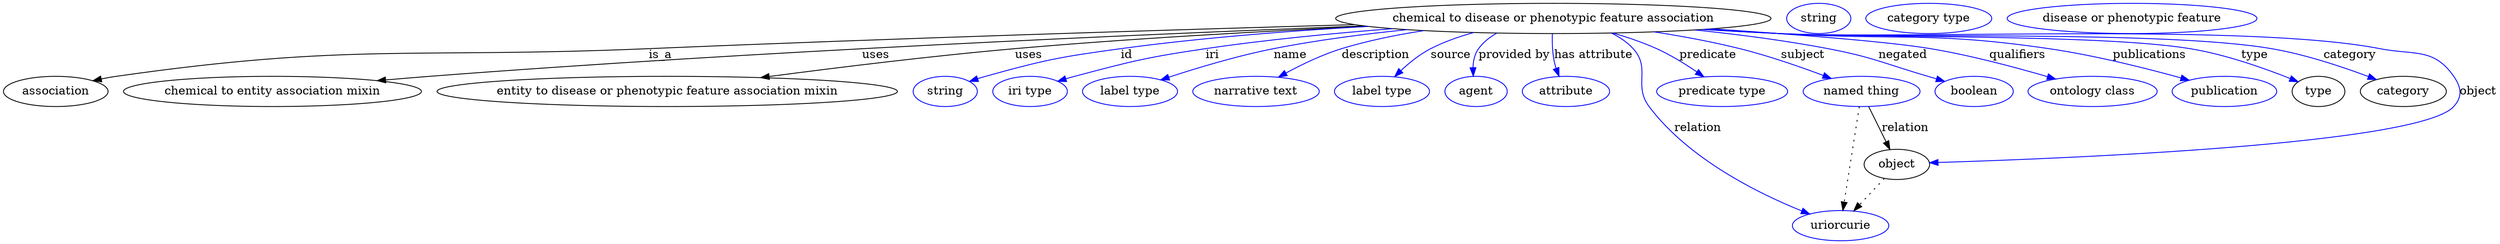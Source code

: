 digraph {
	graph [bb="0,0,2415,283"];
	node [label="\N"];
	"chemical to disease or phenotypic feature association"	[height=0.5,
		label="chemical to disease or phenotypic feature association",
		pos="1486,265",
		width=5.5426];
	association	[height=0.5,
		pos="50.046,178",
		width=1.3902];
	"chemical to disease or phenotypic feature association" -> association	[label=is_a,
		lp="598.05,221.5",
		pos="e,85.956,190.65 1300,258.39 1118.2,252.52 833.47,242.3 587.05,229 374.4,217.52 318.75,233.02 109.05,196 104.68,195.23 100.17,194.26 \
95.681,193.18"];
	"chemical to entity association mixin"	[height=0.5,
		pos="258.05,178",
		width=3.8816];
	"chemical to disease or phenotypic feature association" -> "chemical to entity association mixin"	[label=uses,
		lp="804.05,221.5",
		pos="e,356.71,190.82 1309.4,256.57 1095.3,246.71 723.7,226.86 406.05,196 393.33,194.76 380.01,193.37 366.79,191.93"];
	"entity to disease or phenotypic feature association mixin"	[height=0.5,
		pos="626.05,178",
		width=5.8495];
	"chemical to disease or phenotypic feature association" -> "entity to disease or phenotypic feature association mixin"	[label=uses,
		lp="971.05,221.5",
		pos="e,714.83,194.37 1312.5,256.09 1209.5,250.5 1076.6,241.71 959.05,229 879.99,220.45 790.94,206.87 724.83,196.02"];
	id	[color=blue,
		height=0.5,
		label=string,
		pos="885.05,178",
		width=0.84854];
	"chemical to disease or phenotypic feature association" -> id	[color=blue,
		label=id,
		lp="1069.5,221.5",
		pos="e,908.48,189.74 1315.2,255.68 1238.1,250.43 1146.2,242.08 1064,229 1001.3,219.01 985.37,215.82 925.05,196 922.66,195.22 920.22,194.35 \
917.78,193.44",
		style=solid];
	iri	[color=blue,
		height=0.5,
		label="iri type",
		pos="970.05,178",
		width=1.011];
	"chemical to disease or phenotypic feature association" -> iri	[color=blue,
		label=iri,
		lp="1157.5,221.5",
		pos="e,997.6,189.77 1337.9,252.88 1279.4,247.35 1211.8,239.55 1151,229 1090.2,218.43 1075.1,214.07 1016,196 1013.1,195.11 1010.1,194.13 \
1007.1,193.11",
		style=solid];
	name	[color=blue,
		height=0.5,
		label="label type",
		pos="1070,178",
		width=1.2638];
	"chemical to disease or phenotypic feature association" -> name	[color=blue,
		label=name,
		lp="1231.5,221.5",
		pos="e,1100.6,191.47 1350.2,251.79 1307,246.47 1259.2,239.08 1216,229 1179.4,220.43 1138.9,206.19 1109.9,195.1",
		style=solid];
	description	[color=blue,
		height=0.5,
		label="narrative text",
		pos="1191,178",
		width=1.6068];
	"chemical to disease or phenotypic feature association" -> description	[color=blue,
		label=description,
		lp="1315.5,221.5",
		pos="e,1215.2,194.61 1370.5,250.3 1342.1,245.2 1312.1,238.29 1285,229 1263.8,221.69 1241.5,210.02 1223.9,199.8",
		style=solid];
	source	[color=blue,
		height=0.5,
		label="label type",
		pos="1312,178",
		width=1.2638];
	"chemical to disease or phenotypic feature association" -> source	[color=blue,
		label=source,
		lp="1388,221.5",
		pos="e,1327.4,195.45 1416.3,248.13 1400.6,243.15 1384.3,236.85 1370,229 1357.2,221.96 1344.7,211.74 1334.6,202.38",
		style=solid];
	"provided by"	[color=blue,
		height=0.5,
		label=agent,
		pos="1405,178",
		width=0.83048];
	"chemical to disease or phenotypic feature association" -> "provided by"	[color=blue,
		label="provided by",
		lp="1450,221.5",
		pos="e,1405.6,196.32 1439.3,247.31 1430.9,242.51 1423,236.48 1417,229 1412,222.57 1409,214.32 1407.3,206.39",
		style=solid];
	"has attribute"	[color=blue,
		height=0.5,
		label=attribute,
		pos="1493,178",
		width=1.1193];
	"chemical to disease or phenotypic feature association" -> "has attribute"	[color=blue,
		label="has attribute",
		lp="1520.5,221.5",
		pos="e,1489.6,196.02 1485.8,246.84 1485.8,237.17 1486,224.89 1487,214 1487.3,211.42 1487.6,208.75 1488,206.08",
		style=solid];
	subject	[color=blue,
		height=0.5,
		label="named thing",
		pos="1783,178",
		width=1.5346];
	"chemical to disease or phenotypic feature association" -> subject	[color=blue,
		label=subject,
		lp="1721.5,221.5",
		pos="e,1752.8,193.16 1577.6,248.93 1604.4,243.61 1633.6,236.95 1660,229 1688.6,220.42 1719.6,207.76 1743.4,197.33",
		style=solid];
	predicate	[color=blue,
		height=0.5,
		label="predicate type",
		pos="1649,178",
		width=1.679];
	"chemical to disease or phenotypic feature association" -> predicate	[color=blue,
		label=predicate,
		lp="1631,221.5",
		pos="e,1630.4,195.24 1539.6,247.61 1553.7,242.43 1568.8,236.17 1582,229 1596.1,221.39 1610.5,211.07 1622.3,201.77",
		style=solid];
	relation	[color=blue,
		height=0.5,
		label=uriorcurie,
		pos="1759,18",
		width=1.2638];
	"chemical to disease or phenotypic feature association" -> relation	[color=blue,
		label=relation,
		lp="1629,134.5",
		pos="e,1733.5,32.971 1530,247.4 1538.8,242.52 1547.4,236.43 1554,229 1575.8,204.53 1560.7,186.44 1580,160 1619.5,106.11 1684.8,61.966 \
1724.7,38.159",
		style=solid];
	negated	[color=blue,
		height=0.5,
		label=boolean,
		pos="1895,178",
		width=1.0652];
	"chemical to disease or phenotypic feature association" -> negated	[color=blue,
		label=negated,
		lp="1818.5,221.5",
		pos="e,1865.6,189.56 1614.6,251.22 1656.5,245.84 1703,238.56 1745,229 1791.5,218.43 1801.9,211.29 1847,196 1850,195.01 1853,193.98 1856,\
192.93",
		style=solid];
	qualifiers	[color=blue,
		height=0.5,
		label="ontology class",
		pos="2013,178",
		width=1.7151];
	"chemical to disease or phenotypic feature association" -> qualifiers	[color=blue,
		label=qualifiers,
		lp="1931.5,221.5",
		pos="e,1975.3,192.42 1622.9,251.88 1714.5,243.55 1822.3,233.24 1844,229 1885.9,220.85 1932.2,206.77 1965.8,195.62",
		style=solid];
	publications	[color=blue,
		height=0.5,
		label=publication,
		pos="2143,178",
		width=1.3902];
	"chemical to disease or phenotypic feature association" -> publications	[color=blue,
		label=publications,
		lp="2060.5,221.5",
		pos="e,2108,190.97 1626.7,252.23 1649.2,250.42 1672.3,248.62 1694,247 1812.7,238.16 1843.7,248.5 1961,229 2008.6,221.09 2061.6,205.75 \
2098.1,194.14",
		style=solid];
	type	[height=0.5,
		pos="2238,178",
		width=0.75];
	"chemical to disease or phenotypic feature association" -> type	[color=blue,
		label=type,
		lp="2169,221.5",
		pos="e,2216.9,189.55 1624.2,251.99 1647.5,250.17 1671.4,248.43 1694,247 1873.4,235.68 1921.1,260.45 2098,229 2145.8,220.51 2156.9,213.73 \
2202,196 2203.9,195.28 2205.8,194.51 2207.6,193.71",
		style=solid];
	category	[height=0.5,
		pos="2324,178",
		width=1.1374];
	"chemical to disease or phenotypic feature association" -> category	[color=blue,
		label=category,
		lp="2263.5,221.5",
		pos="e,2296.8,191.65 1623.3,251.9 1646.9,250.08 1671.2,248.35 1694,247 1803,240.55 2077.8,249.72 2185,229 2221,222.05 2260,207.32 2287.6,\
195.64",
		style=solid];
	object	[height=0.5,
		pos="1819,91",
		width=0.9027];
	"chemical to disease or phenotypic feature association" -> object	[color=blue,
		label=object,
		lp="2398,178",
		pos="e,1851.3,93.508 1622.5,251.84 1646.3,250 1670.9,248.29 1694,247 1826.6,239.59 2161.1,255.93 2291,229 2329.9,220.95 2351.8,228.85 \
2374,196 2383,182.76 2384.6,171.98 2374,160 2340.1,121.68 1985.6,100.35 1861.6,94.023",
		style=solid];
	subject -> relation	[pos="e,1761.7,36.188 1780.4,159.79 1776.3,132.48 1768.2,78.994 1763.2,46.38",
		style=dotted];
	subject -> object	[label=relation,
		lp="1825,134.5",
		pos="e,1812,108.6 1790.3,159.8 1795.4,147.78 1802.3,131.51 1808.1,117.92"];
	association_type	[color=blue,
		height=0.5,
		label=string,
		pos="1734,265",
		width=0.84854];
	association_category	[color=blue,
		height=0.5,
		label="category type",
		pos="1841,265",
		width=1.6249];
	object -> relation	[pos="e,1772.7,35.205 1805.7,74.243 1798,65.088 1788.1,53.364 1779.4,43.074",
		style=dotted];
	"chemical to disease or phenotypic feature association_object"	[color=blue,
		height=0.5,
		label="disease or phenotypic feature",
		pos="2032,265",
		width=3.1775];
}

